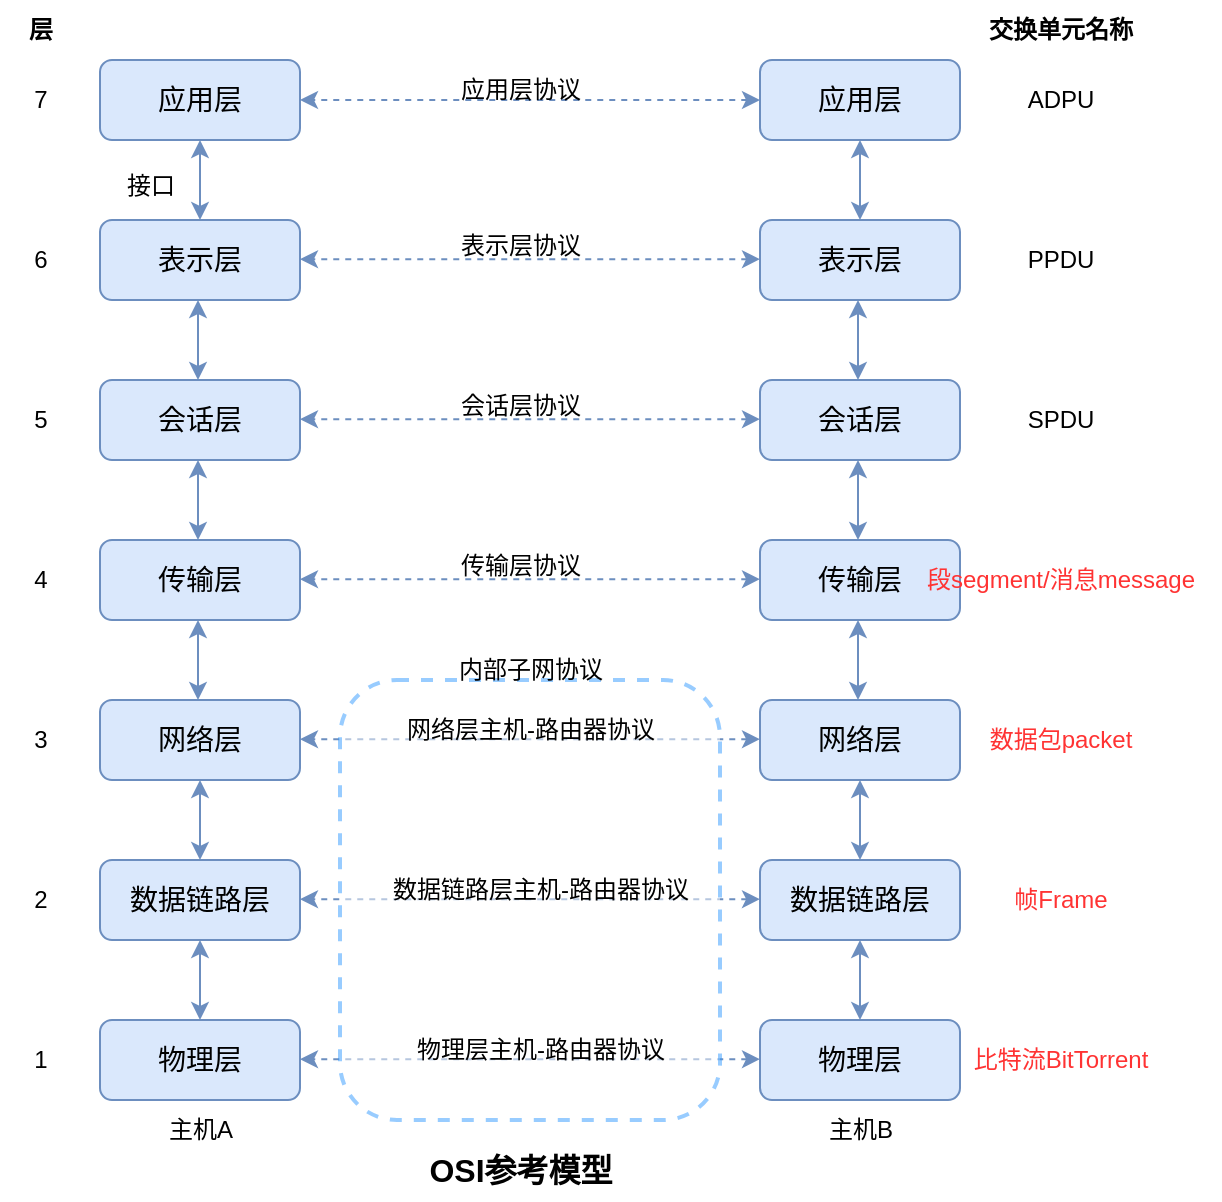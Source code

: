 <mxfile version="21.5.1" type="device">
  <diagram name="第 1 页" id="GkGCMnR6sdRVVp03Skyp">
    <mxGraphModel dx="1833" dy="626" grid="1" gridSize="10" guides="1" tooltips="1" connect="1" arrows="1" fold="1" page="1" pageScale="1" pageWidth="827" pageHeight="1169" math="0" shadow="0">
      <root>
        <mxCell id="0" />
        <mxCell id="1" parent="0" />
        <mxCell id="Xx0M9fznetZ1DYpD6WUG-320" value="应用层" style="rounded=1;whiteSpace=wrap;html=1;container=0;fillColor=#dae8fc;strokeColor=#6c8ebf;fontSize=14;labelBorderColor=none;labelBackgroundColor=none;" parent="1" vertex="1">
          <mxGeometry x="-50" y="90" width="100" height="40" as="geometry">
            <mxRectangle x="-50" y="90" width="50" height="40" as="alternateBounds" />
          </mxGeometry>
        </mxCell>
        <mxCell id="Xx0M9fznetZ1DYpD6WUG-321" value="表示层" style="rounded=1;whiteSpace=wrap;html=1;container=0;fillColor=#dae8fc;strokeColor=#6c8ebf;fontSize=14;labelBorderColor=none;labelBackgroundColor=none;" parent="1" vertex="1">
          <mxGeometry x="-50" y="170" width="100" height="40" as="geometry">
            <mxRectangle x="-50" y="170" width="50" height="40" as="alternateBounds" />
          </mxGeometry>
        </mxCell>
        <mxCell id="Xx0M9fznetZ1DYpD6WUG-322" value="会话层" style="rounded=1;whiteSpace=wrap;html=1;container=0;fillColor=#dae8fc;strokeColor=#6c8ebf;fontSize=14;labelBorderColor=none;labelBackgroundColor=none;" parent="1" vertex="1">
          <mxGeometry x="-50" y="250" width="100" height="40" as="geometry">
            <mxRectangle x="-50" y="250" width="50" height="40" as="alternateBounds" />
          </mxGeometry>
        </mxCell>
        <mxCell id="Xx0M9fznetZ1DYpD6WUG-323" value="传输层" style="rounded=1;whiteSpace=wrap;html=1;container=0;fillColor=#dae8fc;strokeColor=#6c8ebf;fontSize=14;labelBorderColor=none;labelBackgroundColor=none;" parent="1" vertex="1">
          <mxGeometry x="-50" y="330" width="100" height="40" as="geometry">
            <mxRectangle x="-50" y="90" width="50" height="40" as="alternateBounds" />
          </mxGeometry>
        </mxCell>
        <mxCell id="Xx0M9fznetZ1DYpD6WUG-324" value="网络层" style="rounded=1;whiteSpace=wrap;html=1;container=0;fillColor=#dae8fc;strokeColor=#6c8ebf;fontSize=14;labelBorderColor=none;labelBackgroundColor=none;" parent="1" vertex="1">
          <mxGeometry x="-50" y="410" width="100" height="40" as="geometry">
            <mxRectangle x="-50" y="90" width="50" height="40" as="alternateBounds" />
          </mxGeometry>
        </mxCell>
        <mxCell id="Xx0M9fznetZ1DYpD6WUG-325" value="数据链路层" style="rounded=1;whiteSpace=wrap;html=1;container=0;fillColor=#dae8fc;strokeColor=#6c8ebf;fontSize=14;labelBorderColor=none;labelBackgroundColor=none;" parent="1" vertex="1">
          <mxGeometry x="-50" y="490" width="100" height="40" as="geometry">
            <mxRectangle x="-50" y="90" width="50" height="40" as="alternateBounds" />
          </mxGeometry>
        </mxCell>
        <mxCell id="Xx0M9fznetZ1DYpD6WUG-326" value="物理层" style="rounded=1;whiteSpace=wrap;html=1;container=0;fillColor=#dae8fc;strokeColor=#6c8ebf;fontSize=14;labelBorderColor=none;labelBackgroundColor=none;" parent="1" vertex="1">
          <mxGeometry x="-50" y="570" width="100" height="40" as="geometry">
            <mxRectangle x="-50" y="90" width="50" height="40" as="alternateBounds" />
          </mxGeometry>
        </mxCell>
        <mxCell id="Xx0M9fznetZ1DYpD6WUG-347" value="" style="endArrow=classic;startArrow=classic;html=1;rounded=1;exitX=0.5;exitY=0;exitDx=0;exitDy=0;shadow=0;fillColor=#dae8fc;strokeColor=#6c8ebf;fontSize=14;labelBorderColor=none;labelBackgroundColor=none;" parent="1" source="Xx0M9fznetZ1DYpD6WUG-321" edge="1">
          <mxGeometry width="50" height="50" relative="1" as="geometry">
            <mxPoint x="-50" y="180" as="sourcePoint" />
            <mxPoint y="130" as="targetPoint" />
          </mxGeometry>
        </mxCell>
        <mxCell id="Xx0M9fznetZ1DYpD6WUG-348" value="" style="endArrow=classic;startArrow=classic;html=1;rounded=1;exitX=0.5;exitY=0;exitDx=0;exitDy=0;fillColor=#dae8fc;strokeColor=#6c8ebf;fontSize=14;labelBorderColor=none;labelBackgroundColor=none;" parent="1" edge="1">
          <mxGeometry width="50" height="50" relative="1" as="geometry">
            <mxPoint x="-1" y="250" as="sourcePoint" />
            <mxPoint x="-1" y="210" as="targetPoint" />
          </mxGeometry>
        </mxCell>
        <mxCell id="Xx0M9fznetZ1DYpD6WUG-349" value="" style="endArrow=classic;startArrow=classic;html=1;rounded=1;exitX=0.5;exitY=0;exitDx=0;exitDy=0;fillColor=#dae8fc;strokeColor=#6c8ebf;fontSize=14;labelBorderColor=none;labelBackgroundColor=none;" parent="1" edge="1">
          <mxGeometry width="50" height="50" relative="1" as="geometry">
            <mxPoint x="-1" y="330" as="sourcePoint" />
            <mxPoint x="-1" y="290" as="targetPoint" />
          </mxGeometry>
        </mxCell>
        <mxCell id="Xx0M9fznetZ1DYpD6WUG-350" value="" style="endArrow=classic;startArrow=classic;html=1;rounded=1;exitX=0.5;exitY=0;exitDx=0;exitDy=0;fillColor=#dae8fc;strokeColor=#6c8ebf;fontSize=14;labelBorderColor=none;labelBackgroundColor=none;" parent="1" edge="1">
          <mxGeometry width="50" height="50" relative="1" as="geometry">
            <mxPoint x="-1" y="410" as="sourcePoint" />
            <mxPoint x="-1" y="370" as="targetPoint" />
          </mxGeometry>
        </mxCell>
        <mxCell id="Xx0M9fznetZ1DYpD6WUG-351" value="" style="endArrow=classic;startArrow=classic;html=1;rounded=1;exitX=0.5;exitY=0;exitDx=0;exitDy=0;fillColor=#dae8fc;strokeColor=#6c8ebf;fontSize=14;labelBorderColor=none;labelBackgroundColor=none;" parent="1" edge="1">
          <mxGeometry width="50" height="50" relative="1" as="geometry">
            <mxPoint y="490" as="sourcePoint" />
            <mxPoint y="450" as="targetPoint" />
          </mxGeometry>
        </mxCell>
        <mxCell id="Xx0M9fznetZ1DYpD6WUG-352" value="" style="endArrow=classic;startArrow=classic;html=1;rounded=1;fillColor=#dae8fc;strokeColor=#6c8ebf;fontSize=14;labelBorderColor=none;labelBackgroundColor=none;" parent="1" edge="1">
          <mxGeometry width="50" height="50" relative="1" as="geometry">
            <mxPoint y="570" as="sourcePoint" />
            <mxPoint y="530" as="targetPoint" />
          </mxGeometry>
        </mxCell>
        <mxCell id="Xx0M9fznetZ1DYpD6WUG-353" value="" style="endArrow=classic;startArrow=classic;html=1;rounded=1;dashed=1;fillColor=#dae8fc;strokeColor=#6c8ebf;" parent="1" edge="1">
          <mxGeometry width="50" height="50" relative="1" as="geometry">
            <mxPoint x="280" y="110" as="sourcePoint" />
            <mxPoint x="50" y="110" as="targetPoint" />
          </mxGeometry>
        </mxCell>
        <mxCell id="Xx0M9fznetZ1DYpD6WUG-354" value="" style="endArrow=classic;startArrow=classic;html=1;rounded=1;dashed=1;fillColor=#dae8fc;strokeColor=#6c8ebf;" parent="1" edge="1">
          <mxGeometry width="50" height="50" relative="1" as="geometry">
            <mxPoint x="280" y="509.58" as="sourcePoint" />
            <mxPoint x="50" y="509.58" as="targetPoint" />
          </mxGeometry>
        </mxCell>
        <mxCell id="Xx0M9fznetZ1DYpD6WUG-355" value="" style="endArrow=classic;startArrow=classic;html=1;rounded=1;dashed=1;fillColor=#dae8fc;strokeColor=#6c8ebf;" parent="1" edge="1">
          <mxGeometry width="50" height="50" relative="1" as="geometry">
            <mxPoint x="280" y="429.58" as="sourcePoint" />
            <mxPoint x="50" y="429.58" as="targetPoint" />
          </mxGeometry>
        </mxCell>
        <mxCell id="Xx0M9fznetZ1DYpD6WUG-356" value="" style="endArrow=classic;startArrow=classic;html=1;rounded=1;dashed=1;fillColor=#dae8fc;strokeColor=#6c8ebf;" parent="1" edge="1">
          <mxGeometry width="50" height="50" relative="1" as="geometry">
            <mxPoint x="280" y="349.58" as="sourcePoint" />
            <mxPoint x="50" y="349.58" as="targetPoint" />
          </mxGeometry>
        </mxCell>
        <mxCell id="Xx0M9fznetZ1DYpD6WUG-357" value="" style="endArrow=classic;startArrow=classic;html=1;rounded=1;dashed=1;fillColor=#dae8fc;strokeColor=#6c8ebf;" parent="1" edge="1">
          <mxGeometry width="50" height="50" relative="1" as="geometry">
            <mxPoint x="280" y="269.58" as="sourcePoint" />
            <mxPoint x="50" y="269.58" as="targetPoint" />
          </mxGeometry>
        </mxCell>
        <mxCell id="Xx0M9fznetZ1DYpD6WUG-358" value="" style="endArrow=classic;startArrow=classic;html=1;rounded=1;dashed=1;fillColor=#dae8fc;strokeColor=#6c8ebf;" parent="1" edge="1">
          <mxGeometry width="50" height="50" relative="1" as="geometry">
            <mxPoint x="280" y="189.58" as="sourcePoint" />
            <mxPoint x="50" y="189.58" as="targetPoint" />
          </mxGeometry>
        </mxCell>
        <mxCell id="Xx0M9fznetZ1DYpD6WUG-359" value="" style="endArrow=classic;startArrow=classic;html=1;rounded=1;dashed=1;fillColor=#dae8fc;strokeColor=#6c8ebf;" parent="1" edge="1">
          <mxGeometry width="50" height="50" relative="1" as="geometry">
            <mxPoint x="280" y="589.58" as="sourcePoint" />
            <mxPoint x="50" y="589.58" as="targetPoint" />
          </mxGeometry>
        </mxCell>
        <mxCell id="Xx0M9fznetZ1DYpD6WUG-376" value="&lt;b&gt;&lt;font style=&quot;font-size: 16px;&quot;&gt;OSI参考模型&lt;/font&gt;&lt;/b&gt;" style="text;html=1;align=center;verticalAlign=middle;resizable=0;points=[];autosize=1;strokeColor=none;fillColor=none;rounded=1;" parent="1" vertex="1">
          <mxGeometry x="100" y="630" width="120" height="30" as="geometry" />
        </mxCell>
        <mxCell id="Xx0M9fznetZ1DYpD6WUG-377" value="应用层" style="rounded=1;whiteSpace=wrap;html=1;container=0;fillColor=#dae8fc;strokeColor=#6c8ebf;fontSize=14;labelBorderColor=none;labelBackgroundColor=none;" parent="1" vertex="1">
          <mxGeometry x="280" y="90" width="100" height="40" as="geometry">
            <mxRectangle x="-50" y="90" width="50" height="40" as="alternateBounds" />
          </mxGeometry>
        </mxCell>
        <mxCell id="Xx0M9fznetZ1DYpD6WUG-378" value="表示层" style="rounded=1;whiteSpace=wrap;html=1;container=0;fillColor=#dae8fc;strokeColor=#6c8ebf;fontSize=14;labelBorderColor=none;labelBackgroundColor=none;" parent="1" vertex="1">
          <mxGeometry x="280" y="170" width="100" height="40" as="geometry">
            <mxRectangle x="-50" y="170" width="50" height="40" as="alternateBounds" />
          </mxGeometry>
        </mxCell>
        <mxCell id="Xx0M9fznetZ1DYpD6WUG-379" value="会话层" style="rounded=1;whiteSpace=wrap;html=1;container=0;fillColor=#dae8fc;strokeColor=#6c8ebf;fontSize=14;labelBorderColor=none;labelBackgroundColor=none;" parent="1" vertex="1">
          <mxGeometry x="280" y="250" width="100" height="40" as="geometry">
            <mxRectangle x="-50" y="250" width="50" height="40" as="alternateBounds" />
          </mxGeometry>
        </mxCell>
        <mxCell id="Xx0M9fznetZ1DYpD6WUG-380" value="传输层" style="rounded=1;whiteSpace=wrap;html=1;container=0;fillColor=#dae8fc;strokeColor=#6c8ebf;fontSize=14;labelBorderColor=none;labelBackgroundColor=none;" parent="1" vertex="1">
          <mxGeometry x="280" y="330" width="100" height="40" as="geometry">
            <mxRectangle x="-50" y="90" width="50" height="40" as="alternateBounds" />
          </mxGeometry>
        </mxCell>
        <mxCell id="Xx0M9fznetZ1DYpD6WUG-381" value="网络层" style="rounded=1;whiteSpace=wrap;html=1;container=0;fillColor=#dae8fc;strokeColor=#6c8ebf;fontSize=14;labelBorderColor=none;labelBackgroundColor=none;" parent="1" vertex="1">
          <mxGeometry x="280" y="410" width="100" height="40" as="geometry">
            <mxRectangle x="-50" y="90" width="50" height="40" as="alternateBounds" />
          </mxGeometry>
        </mxCell>
        <mxCell id="Xx0M9fznetZ1DYpD6WUG-382" value="数据链路层" style="rounded=1;whiteSpace=wrap;html=1;container=0;fillColor=#dae8fc;strokeColor=#6c8ebf;fontSize=14;labelBorderColor=none;labelBackgroundColor=none;" parent="1" vertex="1">
          <mxGeometry x="280" y="490" width="100" height="40" as="geometry">
            <mxRectangle x="-50" y="90" width="50" height="40" as="alternateBounds" />
          </mxGeometry>
        </mxCell>
        <mxCell id="Xx0M9fznetZ1DYpD6WUG-383" value="物理层" style="rounded=1;whiteSpace=wrap;html=1;container=0;fillColor=#dae8fc;strokeColor=#6c8ebf;fontSize=14;labelBorderColor=none;labelBackgroundColor=none;" parent="1" vertex="1">
          <mxGeometry x="280" y="570" width="100" height="40" as="geometry">
            <mxRectangle x="-50" y="90" width="50" height="40" as="alternateBounds" />
          </mxGeometry>
        </mxCell>
        <mxCell id="Xx0M9fznetZ1DYpD6WUG-384" value="" style="endArrow=classic;startArrow=classic;html=1;rounded=1;exitX=0.5;exitY=0;exitDx=0;exitDy=0;shadow=0;fillColor=#dae8fc;strokeColor=#6c8ebf;fontSize=14;labelBorderColor=none;labelBackgroundColor=none;" parent="1" source="Xx0M9fznetZ1DYpD6WUG-378" edge="1">
          <mxGeometry width="50" height="50" relative="1" as="geometry">
            <mxPoint x="280" y="180" as="sourcePoint" />
            <mxPoint x="330" y="130" as="targetPoint" />
          </mxGeometry>
        </mxCell>
        <mxCell id="Xx0M9fznetZ1DYpD6WUG-385" value="" style="endArrow=classic;startArrow=classic;html=1;rounded=1;exitX=0.5;exitY=0;exitDx=0;exitDy=0;fillColor=#dae8fc;strokeColor=#6c8ebf;fontSize=14;labelBorderColor=none;labelBackgroundColor=none;" parent="1" edge="1">
          <mxGeometry width="50" height="50" relative="1" as="geometry">
            <mxPoint x="329" y="250" as="sourcePoint" />
            <mxPoint x="329" y="210" as="targetPoint" />
          </mxGeometry>
        </mxCell>
        <mxCell id="Xx0M9fznetZ1DYpD6WUG-386" value="" style="endArrow=classic;startArrow=classic;html=1;rounded=1;exitX=0.5;exitY=0;exitDx=0;exitDy=0;fillColor=#dae8fc;strokeColor=#6c8ebf;fontSize=14;labelBorderColor=none;labelBackgroundColor=none;" parent="1" edge="1">
          <mxGeometry width="50" height="50" relative="1" as="geometry">
            <mxPoint x="329" y="330" as="sourcePoint" />
            <mxPoint x="329" y="290" as="targetPoint" />
          </mxGeometry>
        </mxCell>
        <mxCell id="Xx0M9fznetZ1DYpD6WUG-387" value="" style="endArrow=classic;startArrow=classic;html=1;rounded=1;exitX=0.5;exitY=0;exitDx=0;exitDy=0;fillColor=#dae8fc;strokeColor=#6c8ebf;fontSize=14;labelBorderColor=none;labelBackgroundColor=none;" parent="1" edge="1">
          <mxGeometry width="50" height="50" relative="1" as="geometry">
            <mxPoint x="329" y="410" as="sourcePoint" />
            <mxPoint x="329" y="370" as="targetPoint" />
          </mxGeometry>
        </mxCell>
        <mxCell id="Xx0M9fznetZ1DYpD6WUG-388" value="" style="endArrow=classic;startArrow=classic;html=1;rounded=1;exitX=0.5;exitY=0;exitDx=0;exitDy=0;fillColor=#dae8fc;strokeColor=#6c8ebf;fontSize=14;labelBorderColor=none;labelBackgroundColor=none;" parent="1" edge="1">
          <mxGeometry width="50" height="50" relative="1" as="geometry">
            <mxPoint x="330" y="490" as="sourcePoint" />
            <mxPoint x="330" y="450" as="targetPoint" />
          </mxGeometry>
        </mxCell>
        <mxCell id="Xx0M9fznetZ1DYpD6WUG-389" value="" style="endArrow=classic;startArrow=classic;html=1;rounded=1;fillColor=#dae8fc;strokeColor=#6c8ebf;fontSize=14;labelBorderColor=none;labelBackgroundColor=none;" parent="1" edge="1">
          <mxGeometry width="50" height="50" relative="1" as="geometry">
            <mxPoint x="330" y="570" as="sourcePoint" />
            <mxPoint x="330" y="530" as="targetPoint" />
          </mxGeometry>
        </mxCell>
        <mxCell id="Xx0M9fznetZ1DYpD6WUG-390" value="&lt;b&gt;交换单元名称&lt;/b&gt;" style="text;html=1;align=center;verticalAlign=middle;resizable=0;points=[];autosize=1;strokeColor=none;fillColor=none;rounded=1;" parent="1" vertex="1">
          <mxGeometry x="380" y="60" width="100" height="30" as="geometry" />
        </mxCell>
        <mxCell id="Xx0M9fznetZ1DYpD6WUG-391" value="ADPU" style="text;html=1;align=center;verticalAlign=middle;resizable=0;points=[];autosize=1;strokeColor=none;fillColor=none;rounded=1;" parent="1" vertex="1">
          <mxGeometry x="400" y="95" width="60" height="30" as="geometry" />
        </mxCell>
        <mxCell id="Xx0M9fznetZ1DYpD6WUG-392" value="PPDU" style="text;html=1;align=center;verticalAlign=middle;resizable=0;points=[];autosize=1;strokeColor=none;fillColor=none;rounded=1;" parent="1" vertex="1">
          <mxGeometry x="400" y="175" width="60" height="30" as="geometry" />
        </mxCell>
        <mxCell id="Xx0M9fznetZ1DYpD6WUG-393" value="SPDU" style="text;html=1;align=center;verticalAlign=middle;resizable=0;points=[];autosize=1;strokeColor=none;fillColor=none;rounded=1;" parent="1" vertex="1">
          <mxGeometry x="400" y="255" width="60" height="30" as="geometry" />
        </mxCell>
        <mxCell id="Xx0M9fznetZ1DYpD6WUG-394" value="&lt;font color=&quot;#ff3333&quot;&gt;段segment/消息message&lt;/font&gt;" style="text;html=1;align=center;verticalAlign=middle;resizable=0;points=[];autosize=1;strokeColor=none;fillColor=none;rounded=1;" parent="1" vertex="1">
          <mxGeometry x="350" y="335" width="160" height="30" as="geometry" />
        </mxCell>
        <mxCell id="Xx0M9fznetZ1DYpD6WUG-395" value="&lt;font color=&quot;#ff3333&quot;&gt;数据包packet&lt;/font&gt;" style="text;html=1;align=center;verticalAlign=middle;resizable=0;points=[];autosize=1;strokeColor=none;fillColor=none;rounded=1;" parent="1" vertex="1">
          <mxGeometry x="385" y="415" width="90" height="30" as="geometry" />
        </mxCell>
        <mxCell id="Xx0M9fznetZ1DYpD6WUG-396" value="&lt;font color=&quot;#ff3333&quot;&gt;帧Frame&lt;/font&gt;" style="text;html=1;align=center;verticalAlign=middle;resizable=0;points=[];autosize=1;strokeColor=none;fillColor=none;rounded=1;" parent="1" vertex="1">
          <mxGeometry x="395" y="495" width="70" height="30" as="geometry" />
        </mxCell>
        <mxCell id="Xx0M9fznetZ1DYpD6WUG-397" value="&lt;font color=&quot;#ff3333&quot;&gt;比特流BitTorrent&lt;/font&gt;" style="text;html=1;align=center;verticalAlign=middle;resizable=0;points=[];autosize=1;strokeColor=none;fillColor=none;rounded=1;" parent="1" vertex="1">
          <mxGeometry x="375" y="575" width="110" height="30" as="geometry" />
        </mxCell>
        <mxCell id="Xx0M9fznetZ1DYpD6WUG-398" value="&lt;b&gt;层&lt;/b&gt;" style="text;html=1;align=center;verticalAlign=middle;resizable=0;points=[];autosize=1;strokeColor=none;fillColor=none;rounded=1;" parent="1" vertex="1">
          <mxGeometry x="-100" y="60" width="40" height="30" as="geometry" />
        </mxCell>
        <mxCell id="Xx0M9fznetZ1DYpD6WUG-399" value="1" style="text;html=1;align=center;verticalAlign=middle;resizable=0;points=[];autosize=1;strokeColor=none;fillColor=none;rounded=1;" parent="1" vertex="1">
          <mxGeometry x="-95" y="575" width="30" height="30" as="geometry" />
        </mxCell>
        <mxCell id="Xx0M9fznetZ1DYpD6WUG-400" value="2" style="text;html=1;align=center;verticalAlign=middle;resizable=0;points=[];autosize=1;strokeColor=none;fillColor=none;rounded=1;" parent="1" vertex="1">
          <mxGeometry x="-95" y="495" width="30" height="30" as="geometry" />
        </mxCell>
        <mxCell id="Xx0M9fznetZ1DYpD6WUG-401" value="3" style="text;html=1;align=center;verticalAlign=middle;resizable=0;points=[];autosize=1;strokeColor=none;fillColor=none;rounded=1;" parent="1" vertex="1">
          <mxGeometry x="-95" y="415" width="30" height="30" as="geometry" />
        </mxCell>
        <mxCell id="Xx0M9fznetZ1DYpD6WUG-402" value="4" style="text;html=1;align=center;verticalAlign=middle;resizable=0;points=[];autosize=1;strokeColor=none;fillColor=none;rounded=1;" parent="1" vertex="1">
          <mxGeometry x="-95" y="335" width="30" height="30" as="geometry" />
        </mxCell>
        <mxCell id="Xx0M9fznetZ1DYpD6WUG-403" value="5" style="text;html=1;align=center;verticalAlign=middle;resizable=0;points=[];autosize=1;strokeColor=none;fillColor=none;rounded=1;" parent="1" vertex="1">
          <mxGeometry x="-95" y="255" width="30" height="30" as="geometry" />
        </mxCell>
        <mxCell id="Xx0M9fznetZ1DYpD6WUG-404" value="6" style="text;html=1;align=center;verticalAlign=middle;resizable=0;points=[];autosize=1;strokeColor=none;fillColor=none;rounded=1;" parent="1" vertex="1">
          <mxGeometry x="-95" y="175" width="30" height="30" as="geometry" />
        </mxCell>
        <mxCell id="Xx0M9fznetZ1DYpD6WUG-406" value="7" style="text;html=1;align=center;verticalAlign=middle;resizable=0;points=[];autosize=1;strokeColor=none;fillColor=none;rounded=1;" parent="1" vertex="1">
          <mxGeometry x="-95" y="95" width="30" height="30" as="geometry" />
        </mxCell>
        <mxCell id="Xx0M9fznetZ1DYpD6WUG-407" value="应用层协议" style="text;html=1;align=center;verticalAlign=middle;resizable=0;points=[];autosize=1;strokeColor=none;fillColor=none;rounded=1;" parent="1" vertex="1">
          <mxGeometry x="120" y="90" width="80" height="30" as="geometry" />
        </mxCell>
        <mxCell id="Xx0M9fznetZ1DYpD6WUG-408" value="表示层协议" style="text;html=1;align=center;verticalAlign=middle;resizable=0;points=[];autosize=1;strokeColor=none;fillColor=none;rounded=1;" parent="1" vertex="1">
          <mxGeometry x="120" y="168" width="80" height="30" as="geometry" />
        </mxCell>
        <mxCell id="Xx0M9fznetZ1DYpD6WUG-409" value="会话层协议" style="text;html=1;align=center;verticalAlign=middle;resizable=0;points=[];autosize=1;strokeColor=none;fillColor=none;rounded=1;" parent="1" vertex="1">
          <mxGeometry x="120" y="248" width="80" height="30" as="geometry" />
        </mxCell>
        <mxCell id="Xx0M9fznetZ1DYpD6WUG-410" value="传输层协议" style="text;html=1;align=center;verticalAlign=middle;resizable=0;points=[];autosize=1;strokeColor=none;fillColor=none;rounded=1;" parent="1" vertex="1">
          <mxGeometry x="120" y="328" width="80" height="30" as="geometry" />
        </mxCell>
        <mxCell id="Xx0M9fznetZ1DYpD6WUG-411" value="接口" style="text;html=1;align=center;verticalAlign=middle;resizable=0;points=[];autosize=1;strokeColor=none;fillColor=none;rounded=1;" parent="1" vertex="1">
          <mxGeometry x="-50" y="138" width="50" height="30" as="geometry" />
        </mxCell>
        <mxCell id="Xx0M9fznetZ1DYpD6WUG-412" value="主机A" style="text;html=1;align=center;verticalAlign=middle;resizable=0;points=[];autosize=1;strokeColor=none;fillColor=none;rounded=1;" parent="1" vertex="1">
          <mxGeometry x="-30" y="610" width="60" height="30" as="geometry" />
        </mxCell>
        <mxCell id="Xx0M9fznetZ1DYpD6WUG-413" value="主机B" style="text;html=1;align=center;verticalAlign=middle;resizable=0;points=[];autosize=1;strokeColor=none;fillColor=none;rounded=1;" parent="1" vertex="1">
          <mxGeometry x="300" y="610" width="60" height="30" as="geometry" />
        </mxCell>
        <mxCell id="Xx0M9fznetZ1DYpD6WUG-416" value="" style="rounded=1;whiteSpace=wrap;html=1;strokeWidth=2;opacity=50;movable=1;resizable=1;rotatable=1;deletable=1;editable=1;locked=0;connectable=1;strokeColor=#3399FF;dashed=1;" parent="1" vertex="1">
          <mxGeometry x="70" y="400" width="190" height="220" as="geometry" />
        </mxCell>
        <mxCell id="Xx0M9fznetZ1DYpD6WUG-419" value="内部子网协议" style="text;html=1;align=center;verticalAlign=middle;resizable=0;points=[];autosize=1;strokeColor=none;fillColor=none;" parent="1" vertex="1">
          <mxGeometry x="115" y="380" width="100" height="30" as="geometry" />
        </mxCell>
        <mxCell id="Xx0M9fznetZ1DYpD6WUG-421" value="网络层主机-路由器协议" style="text;html=1;align=center;verticalAlign=middle;resizable=0;points=[];autosize=1;strokeColor=none;fillColor=none;" parent="1" vertex="1">
          <mxGeometry x="90" y="410" width="150" height="30" as="geometry" />
        </mxCell>
        <mxCell id="Xx0M9fznetZ1DYpD6WUG-422" value="数据链路层主机-路由器协议" style="text;html=1;align=center;verticalAlign=middle;resizable=0;points=[];autosize=1;strokeColor=none;fillColor=none;" parent="1" vertex="1">
          <mxGeometry x="85" y="490" width="170" height="30" as="geometry" />
        </mxCell>
        <mxCell id="Xx0M9fznetZ1DYpD6WUG-423" value="物理层主机-路由器协议" style="text;html=1;align=center;verticalAlign=middle;resizable=0;points=[];autosize=1;strokeColor=none;fillColor=none;" parent="1" vertex="1">
          <mxGeometry x="95" y="570" width="150" height="30" as="geometry" />
        </mxCell>
      </root>
    </mxGraphModel>
  </diagram>
</mxfile>
